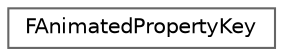 digraph "Graphical Class Hierarchy"
{
 // INTERACTIVE_SVG=YES
 // LATEX_PDF_SIZE
  bgcolor="transparent";
  edge [fontname=Helvetica,fontsize=10,labelfontname=Helvetica,labelfontsize=10];
  node [fontname=Helvetica,fontsize=10,shape=box,height=0.2,width=0.4];
  rankdir="LR";
  Node0 [id="Node000000",label="FAnimatedPropertyKey",height=0.2,width=0.4,color="grey40", fillcolor="white", style="filled",URL="$d0/dbe/structFAnimatedPropertyKey.html",tooltip=" "];
}
